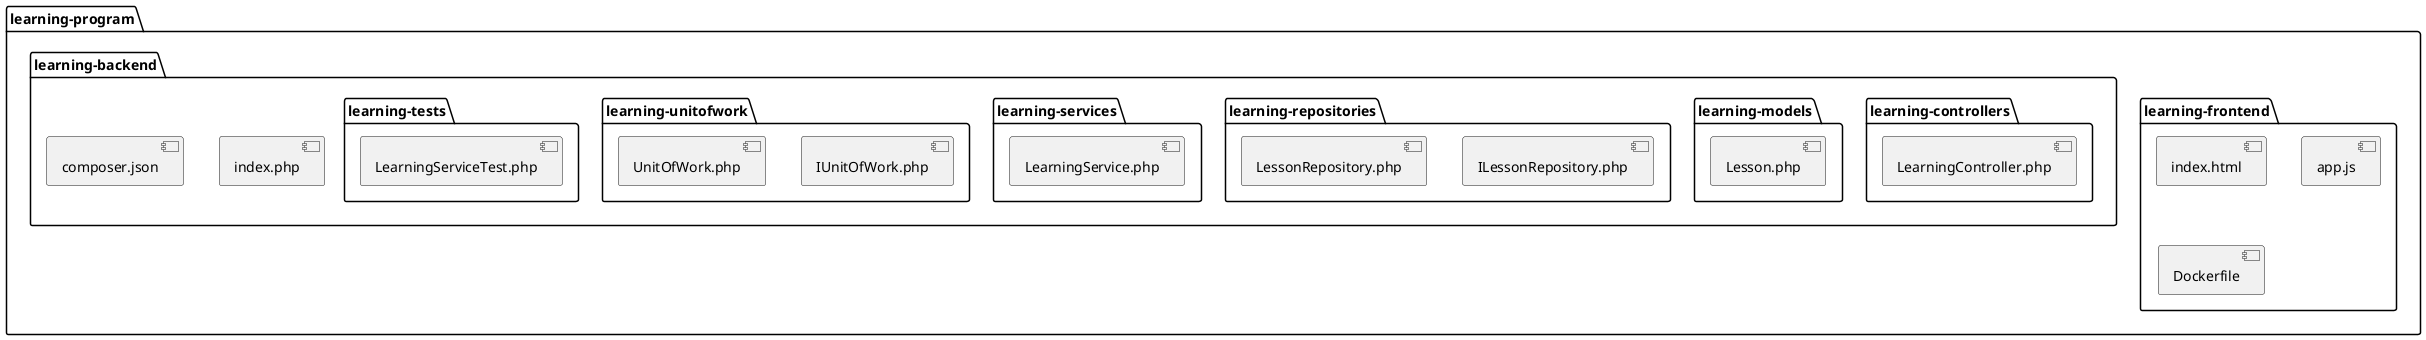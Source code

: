 @startuml
package "learning-program" {
  package "learning-frontend" {
    [index.html]
    [app.js]
    [Dockerfile]
  }
  package "learning-backend" {
    package "learning-controllers" {
      [LearningController.php]
    }
    package "learning-models" {
      [Lesson.php]
    }
    package "learning-repositories" {
      [ILessonRepository.php]
      [LessonRepository.php]
    }
    package "learning-services" {
      [LearningService.php]
    }
    package "learning-unitofwork" {
      [IUnitOfWork.php]
      [UnitOfWork.php]
    }
    package "learning-tests" {
      [LearningServiceTest.php]
    }
    [index.php]
    [composer.json]
    [Dockerfile]
  }
}
@enduml